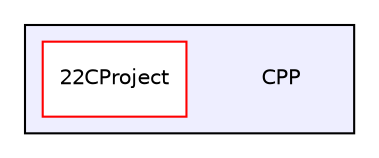 digraph "/Users/fnord/Documents/CPP" {
  compound=true
  node [ fontsize="10", fontname="Helvetica"];
  edge [ labelfontsize="10", labelfontname="Helvetica"];
  subgraph clusterdir_2ea739fe366135ec15f610d081b5ff33 {
    graph [ bgcolor="#eeeeff", pencolor="black", label="" URL="dir_2ea739fe366135ec15f610d081b5ff33.html"];
    dir_2ea739fe366135ec15f610d081b5ff33 [shape=plaintext label="CPP"];
    dir_b8a87e28eb87915c7238fb811dd8b175 [shape=box label="22CProject" color="red" fillcolor="white" style="filled" URL="dir_b8a87e28eb87915c7238fb811dd8b175.html"];
  }
}
